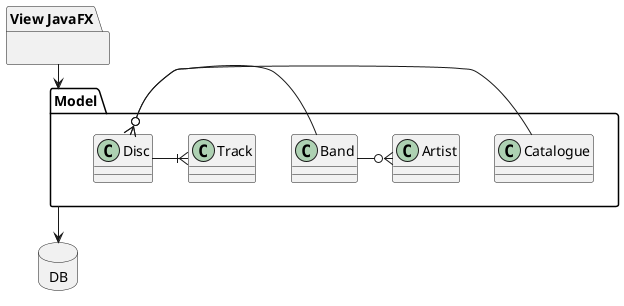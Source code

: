 @startuml

package "View JavaFX" as Front {

}


package "Model" as Model{
'Entities definition
 class Disc
 class Catalogue
 class Artist
 class Band
 class Track

'Relationships
  Disc }o- Catalogue
  Disc }o- Band
  Band -o{ Artist
  Disc -|{ Track
}

database DB [
  DB
]

    Front --> Model
    Model --> DB

@enduml